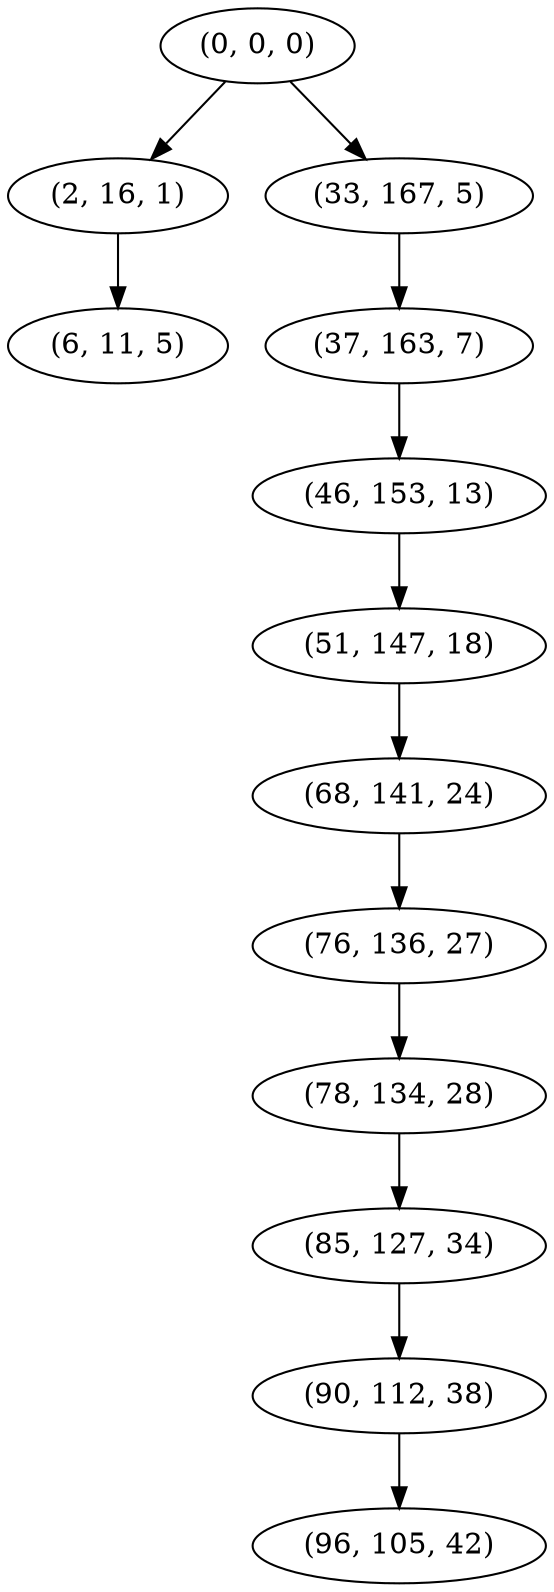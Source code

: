 digraph tree {
    "(0, 0, 0)";
    "(2, 16, 1)";
    "(6, 11, 5)";
    "(33, 167, 5)";
    "(37, 163, 7)";
    "(46, 153, 13)";
    "(51, 147, 18)";
    "(68, 141, 24)";
    "(76, 136, 27)";
    "(78, 134, 28)";
    "(85, 127, 34)";
    "(90, 112, 38)";
    "(96, 105, 42)";
    "(0, 0, 0)" -> "(2, 16, 1)";
    "(0, 0, 0)" -> "(33, 167, 5)";
    "(2, 16, 1)" -> "(6, 11, 5)";
    "(33, 167, 5)" -> "(37, 163, 7)";
    "(37, 163, 7)" -> "(46, 153, 13)";
    "(46, 153, 13)" -> "(51, 147, 18)";
    "(51, 147, 18)" -> "(68, 141, 24)";
    "(68, 141, 24)" -> "(76, 136, 27)";
    "(76, 136, 27)" -> "(78, 134, 28)";
    "(78, 134, 28)" -> "(85, 127, 34)";
    "(85, 127, 34)" -> "(90, 112, 38)";
    "(90, 112, 38)" -> "(96, 105, 42)";
}
